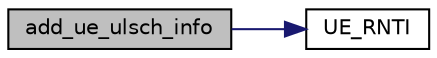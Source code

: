 digraph "add_ue_ulsch_info"
{
 // LATEX_PDF_SIZE
  edge [fontname="Helvetica",fontsize="10",labelfontname="Helvetica",labelfontsize="10"];
  node [fontname="Helvetica",fontsize="10",shape=record];
  rankdir="LR";
  Node1 [label="add_ue_ulsch_info",height=0.2,width=0.4,color="black", fillcolor="grey75", style="filled", fontcolor="black",tooltip=" "];
  Node1 -> Node2 [color="midnightblue",fontsize="10",style="solid",fontname="Helvetica"];
  Node2 [label="UE_RNTI",height=0.2,width=0.4,color="black", fillcolor="white", style="filled",URL="$group____mac.html#gab1357b72b8008581c108de6f662a3ca8",tooltip=" "];
}
